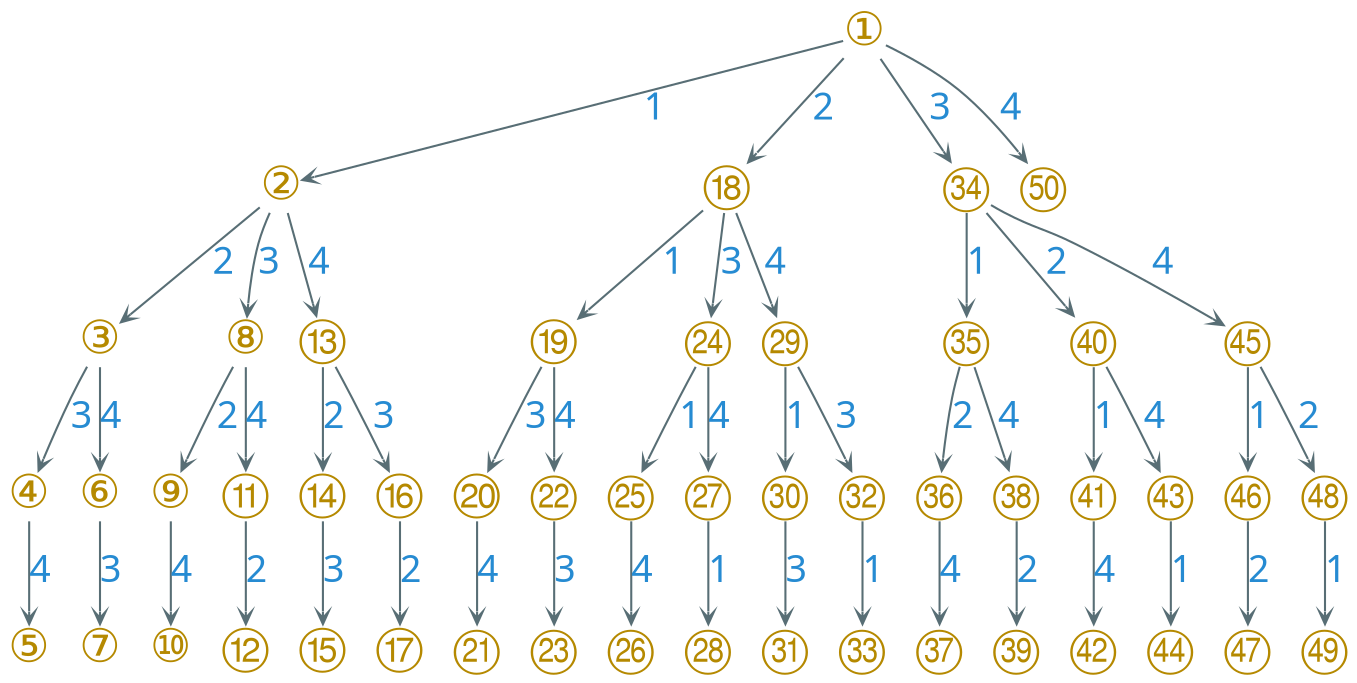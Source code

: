 digraph g {
    bgcolor=transparent
    rankdir=TB
    graph [nodesep=0.2, ranksep=0.4]
    node [shape=plain, color="#586e75", fontcolor="#b58900", fontsize=22, fontname="LXGWWenKai"]
    edge [arrowhead=vee, color="#586e75", fontcolor="#268bd2", fontsize=18, fontname="LXGWWenKai" arrowsize=0.6]

    ① -> ② [label="1"]
    ① -> ⑱ [label="2"]
    ① -> ㉞ [label="3"]
    ① -> ㊿ [label="4"]

    ② -> ③ [label="2"]
    ② -> ⑧ [label="3"]
    ② -> ⑬ [label="4"]

    ③ -> ④ [label="3"]
    ③ -> ⑥ [label="4"]

    ④ -> ⑤ [label="4"]
    ⑥ -> ⑦ [label="3"]

    ⑧ -> ⑨ [label="2"]
    ⑧ -> ⑪ [label="4"]

    ⑨ -> ⑩ [label="4"]
    ⑪ -> ⑫ [label="2"]

    ⑬ -> ⑭ [label="2"]
    ⑬ -> ⑯ [label="3"]

    ⑭ -> ⑮ [label="3"]
    ⑯ -> ⑰ [label="2"]

    ⑱ -> ⑲ [label="1"]
    ⑱ -> ㉔ [label="3"]
    ⑱ -> ㉙ [label="4"]

    ⑲ -> ⑳ [label="3"]
    ⑲ -> ㉒ [label="4"]

    ⑳ -> ㉑ [label="4"]
    ㉒ -> ㉓ [label="3"]

    ㉔ -> ㉕ [label="1"]
    ㉔ -> ㉗ [label="4"]

    ㉕ -> ㉖ [label="4"]
    ㉗ -> ㉘ [label="1"]

    ㉙ -> ㉚ [label="1"]
    ㉙ -> ㉜ [label="3"]

    ㉚ -> ㉛ [label="3"]
    ㉜ -> ㉝ [label="1"]

    ㉞ -> ㉟ [label="1"]
    ㉞ -> ㊵ [label="2"]
    ㉞ -> ㊺ [label="4"]

    ㉟ -> ㊱ [label="2"]
    ㉟ -> ㊳ [label="4"]

    ㊱ -> ㊲ [label="4"]
    ㊳ -> ㊴ [label="2"]

    ㊵ -> ㊶ [label="1"]
    ㊵ -> ㊸ [label="4"]

    ㊶ -> ㊷ [label="4"]
    ㊸ -> ㊹ [label="1"]

    ㊺ -> ㊻ [label="1"]
    ㊺ -> ㊽ [label="2"]

    ㊻ -> ㊼ [label="2"]
    ㊽ -> ㊾ [label="1"]
}